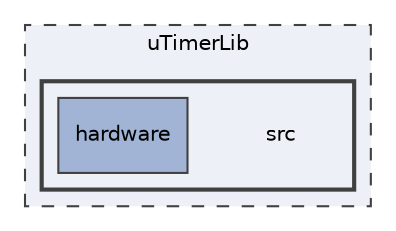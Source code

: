 digraph "src"
{
 // LATEX_PDF_SIZE
  edge [fontname="Helvetica",fontsize="10",labelfontname="Helvetica",labelfontsize="10"];
  node [fontname="Helvetica",fontsize="10",shape=record];
  compound=true
  subgraph clusterdir_9eb7626a993f7f0b840d658ea6228a24 {
    graph [ bgcolor="#edf0f7", pencolor="grey25", style="filled,dashed,", label="uTimerLib", fontname="Helvetica", fontsize="10", URL="dir_9eb7626a993f7f0b840d658ea6228a24.html"]
  subgraph clusterdir_9574dca1fbe78fa620397b97510f9d1f {
    graph [ bgcolor="#edf0f7", pencolor="grey25", style="filled,bold,", label="", fontname="Helvetica", fontsize="10", URL="dir_9574dca1fbe78fa620397b97510f9d1f.html"]
    dir_9574dca1fbe78fa620397b97510f9d1f [shape=plaintext, label="src"];
  dir_c2103e53c16264243e4c12dea7ef8d71 [shape=box, label="hardware", style="filled,", fillcolor="#a2b4d6", color="grey25", URL="dir_c2103e53c16264243e4c12dea7ef8d71.html"];
  }
  }
}
